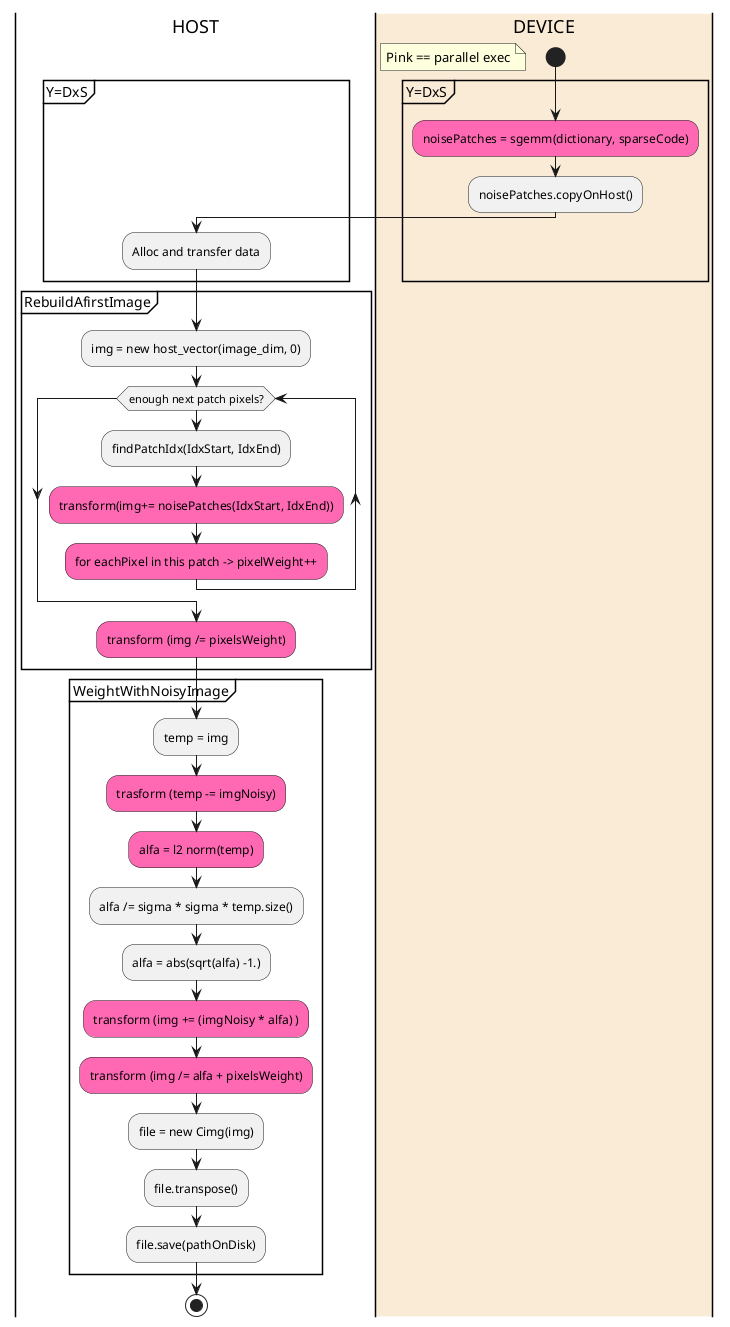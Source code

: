 @startuml BuildImageDenoisedDiagram
|HOST|
|#AntiqueWhite|DEVICE|
start
floating note: Pink == parallel exec
partition Y=DxS {
        #HotPink:noisePatches = sgemm(dictionary, sparseCode);
        :noisePatches.copyOnHost();
    |HOST|
    :Alloc and transfer data;
}

partition RebuildAfirstImage {
    :img = new host_vector(image_dim, 0);
    while (enough next patch pixels?)
        :findPatchIdx(IdxStart, IdxEnd);
        #HotPink:transform(img+= noisePatches(IdxStart, IdxEnd));
        #HotPink:for eachPixel in this patch -> pixelWeight++;
    endwhile
     
        #HotPink:transform (img /= pixelsWeight);
}

partition WeightWithNoisyImage {
    :temp = img;
     
        #HotPink:trasform (temp -= imgNoisy);
        #HotPink:alfa = l2 norm(temp);
    :alfa /= sigma * sigma * temp.size();
    :alfa = abs(sqrt(alfa) -1.);
     
        #HotPink:transform (img += (imgNoisy * alfa) );
        #HotPink:transform (img /= alfa + pixelsWeight);

    :file = new Cimg(img);
    :file.transpose();
    :file.save(pathOnDisk);
}
stop


@enduml